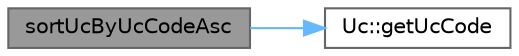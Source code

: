 digraph "sortUcByUcCodeAsc"
{
 // LATEX_PDF_SIZE
  bgcolor="transparent";
  edge [fontname=Helvetica,fontsize=10,labelfontname=Helvetica,labelfontsize=10];
  node [fontname=Helvetica,fontsize=10,shape=box,height=0.2,width=0.4];
  rankdir="LR";
  Node1 [label="sortUcByUcCodeAsc",height=0.2,width=0.4,color="gray40", fillcolor="grey60", style="filled", fontcolor="black",tooltip=" "];
  Node1 -> Node2 [color="steelblue1",style="solid"];
  Node2 [label="Uc::getUcCode",height=0.2,width=0.4,color="grey40", fillcolor="white", style="filled",URL="$class_uc.html#a2b9fa6366a08ddf30f0d03342e89a01a",tooltip=" "];
}
